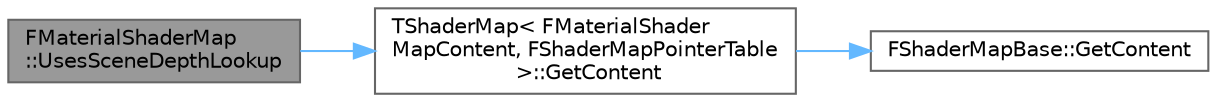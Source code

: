 digraph "FMaterialShaderMap::UsesSceneDepthLookup"
{
 // INTERACTIVE_SVG=YES
 // LATEX_PDF_SIZE
  bgcolor="transparent";
  edge [fontname=Helvetica,fontsize=10,labelfontname=Helvetica,labelfontsize=10];
  node [fontname=Helvetica,fontsize=10,shape=box,height=0.2,width=0.4];
  rankdir="LR";
  Node1 [id="Node000001",label="FMaterialShaderMap\l::UsesSceneDepthLookup",height=0.2,width=0.4,color="gray40", fillcolor="grey60", style="filled", fontcolor="black",tooltip=" "];
  Node1 -> Node2 [id="edge1_Node000001_Node000002",color="steelblue1",style="solid",tooltip=" "];
  Node2 [id="Node000002",label="TShaderMap\< FMaterialShader\lMapContent, FShaderMapPointerTable\l \>::GetContent",height=0.2,width=0.4,color="grey40", fillcolor="white", style="filled",URL="$d2/da5/classTShaderMap.html#a69c24532e90c07c10714e74e4efc4577",tooltip=" "];
  Node2 -> Node3 [id="edge2_Node000002_Node000003",color="steelblue1",style="solid",tooltip=" "];
  Node3 [id="Node000003",label="FShaderMapBase::GetContent",height=0.2,width=0.4,color="grey40", fillcolor="white", style="filled",URL="$d2/df4/classFShaderMapBase.html#a76d573459b11d4771f1b2887c69e5029",tooltip=" "];
}
